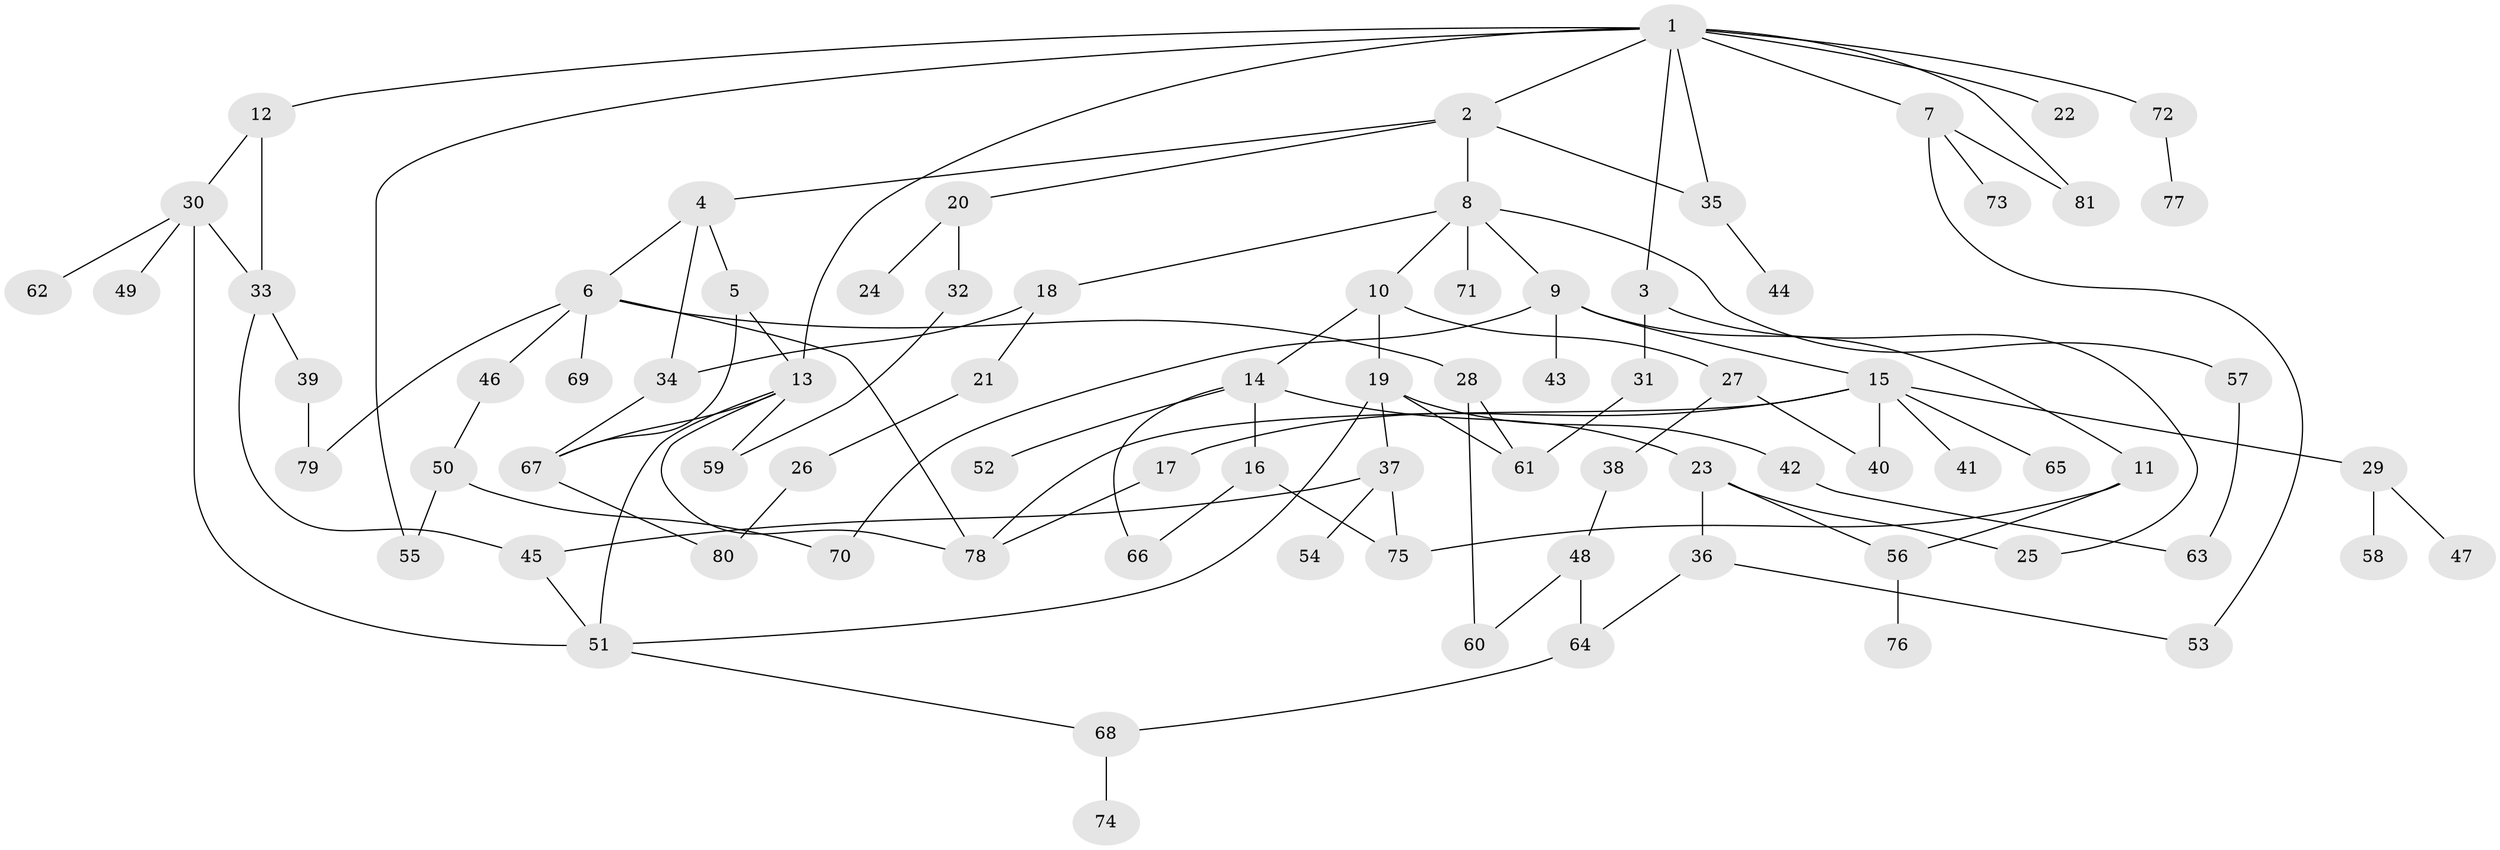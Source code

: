 // coarse degree distribution, {13: 0.018518518518518517, 5: 0.07407407407407407, 3: 0.2037037037037037, 6: 0.09259259259259259, 4: 0.1111111111111111, 7: 0.018518518518518517, 2: 0.2037037037037037, 1: 0.2777777777777778}
// Generated by graph-tools (version 1.1) at 2025/23/03/03/25 07:23:34]
// undirected, 81 vertices, 112 edges
graph export_dot {
graph [start="1"]
  node [color=gray90,style=filled];
  1;
  2;
  3;
  4;
  5;
  6;
  7;
  8;
  9;
  10;
  11;
  12;
  13;
  14;
  15;
  16;
  17;
  18;
  19;
  20;
  21;
  22;
  23;
  24;
  25;
  26;
  27;
  28;
  29;
  30;
  31;
  32;
  33;
  34;
  35;
  36;
  37;
  38;
  39;
  40;
  41;
  42;
  43;
  44;
  45;
  46;
  47;
  48;
  49;
  50;
  51;
  52;
  53;
  54;
  55;
  56;
  57;
  58;
  59;
  60;
  61;
  62;
  63;
  64;
  65;
  66;
  67;
  68;
  69;
  70;
  71;
  72;
  73;
  74;
  75;
  76;
  77;
  78;
  79;
  80;
  81;
  1 -- 2;
  1 -- 3;
  1 -- 7;
  1 -- 12;
  1 -- 22;
  1 -- 35;
  1 -- 55;
  1 -- 72;
  1 -- 13;
  1 -- 81;
  2 -- 4;
  2 -- 8;
  2 -- 20;
  2 -- 35;
  3 -- 31;
  3 -- 25;
  4 -- 5;
  4 -- 6;
  4 -- 34;
  5 -- 13;
  5 -- 67;
  6 -- 28;
  6 -- 46;
  6 -- 69;
  6 -- 79;
  6 -- 78;
  7 -- 53;
  7 -- 73;
  7 -- 81;
  8 -- 9;
  8 -- 10;
  8 -- 18;
  8 -- 57;
  8 -- 71;
  9 -- 11;
  9 -- 15;
  9 -- 43;
  9 -- 70;
  10 -- 14;
  10 -- 19;
  10 -- 27;
  11 -- 56;
  11 -- 75;
  12 -- 30;
  12 -- 33;
  13 -- 51;
  13 -- 59;
  13 -- 78;
  13 -- 67;
  14 -- 16;
  14 -- 23;
  14 -- 52;
  14 -- 66;
  15 -- 17;
  15 -- 29;
  15 -- 40;
  15 -- 41;
  15 -- 65;
  15 -- 78;
  16 -- 66;
  16 -- 75;
  17 -- 78;
  18 -- 21;
  18 -- 34;
  19 -- 37;
  19 -- 42;
  19 -- 61;
  19 -- 51;
  20 -- 24;
  20 -- 32;
  21 -- 26;
  23 -- 25;
  23 -- 36;
  23 -- 56;
  26 -- 80;
  27 -- 38;
  27 -- 40;
  28 -- 60;
  28 -- 61;
  29 -- 47;
  29 -- 58;
  30 -- 49;
  30 -- 62;
  30 -- 33;
  30 -- 51;
  31 -- 61;
  32 -- 59;
  33 -- 39;
  33 -- 45;
  34 -- 67;
  35 -- 44;
  36 -- 64;
  36 -- 53;
  37 -- 54;
  37 -- 75;
  37 -- 45;
  38 -- 48;
  39 -- 79;
  42 -- 63;
  45 -- 51;
  46 -- 50;
  48 -- 60;
  48 -- 64;
  50 -- 70;
  50 -- 55;
  51 -- 68;
  56 -- 76;
  57 -- 63;
  64 -- 68;
  67 -- 80;
  68 -- 74;
  72 -- 77;
}

